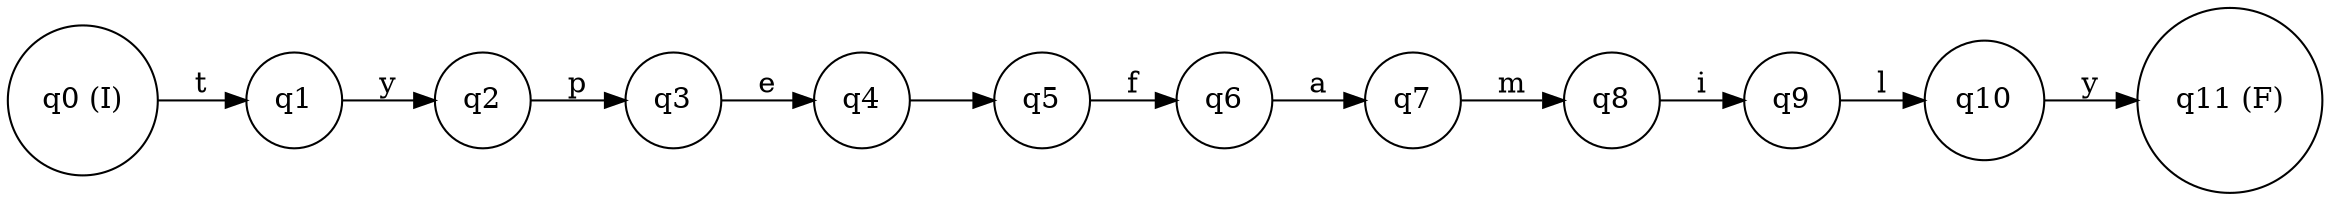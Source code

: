 digraph finite_state_machine {
rankdir=LR;
node [shape = circle];
q0 [label="q0 (I)"];
q1 [label="q1"];
q2 [label="q2"];
q3 [label="q3"];
q4 [label="q4"];
q5 [label="q5"];
q6 [label="q6"];
q7 [label="q7"];
q8 [label="q8"];
q9 [label="q9"];
q10 [label="q10"];
q11 [label="q11 (F)"];
q0 -> q1 [label="t"];
q1 -> q2 [label="y"];
q2 -> q3 [label="p"];
q3 -> q4 [label="e"];
q4 -> q5 [label=" "];
q5 -> q6 [label="f"];
q6 -> q7 [label="a"];
q7 -> q8 [label="m"];
q8 -> q9 [label="i"];
q9 -> q10 [label="l"];
q10 -> q11 [label="y"];
}